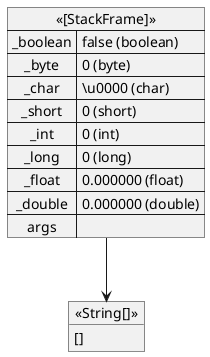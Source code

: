 @startuml
map "<<[StackFrame]>>" as _0f07b6f2a31cbd2e26428c51e8660b0dffe6e352 {
  _boolean => false (boolean)
  _byte => 0 (byte)
  _char => \u0000 (char)
  _short => 0 (short)
  _int => 0 (int)
  _long => 0 (long)
  _float => 0.000000 (float)
  _double => 0.000000 (double)
  args =>
}
object "<<String[]>>" as _bdb37fd1fa1b13d2c62e42aa9a27afaa093a1889 {
  []
}
_0f07b6f2a31cbd2e26428c51e8660b0dffe6e352::args ==> _bdb37fd1fa1b13d2c62e42aa9a27afaa093a1889
@enduml
